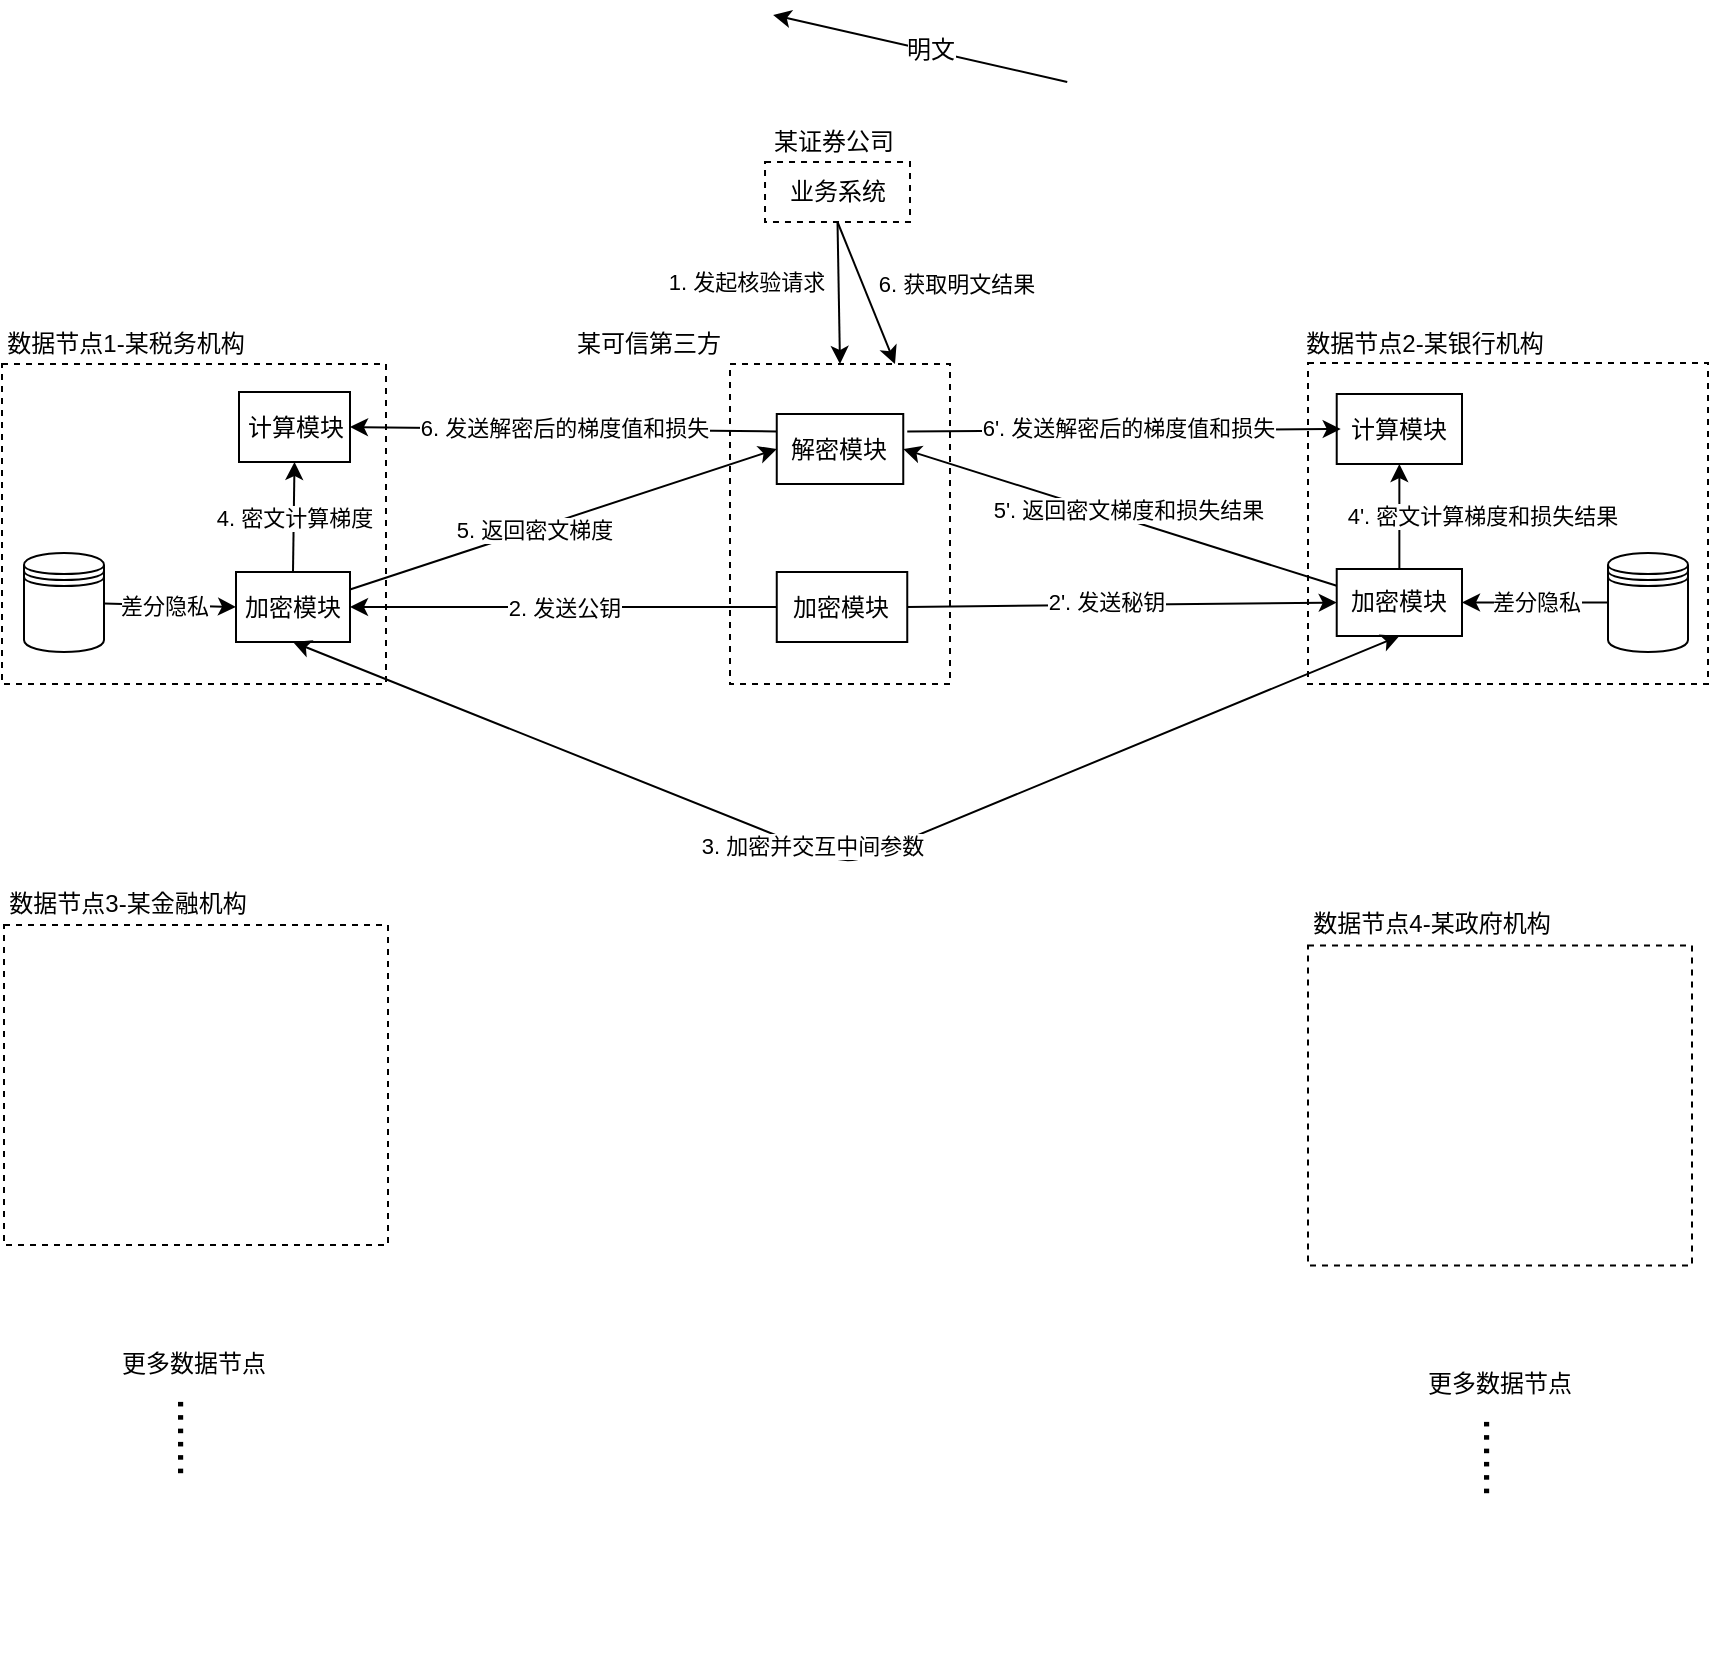 <mxfile version="13.1.14" type="github">
  <diagram id="kCpKwJVJHfybIE9ixX9i" name="Page-1">
    <mxGraphModel dx="2013" dy="686" grid="1" gridSize="10" guides="1" tooltips="1" connect="1" arrows="1" fold="1" page="1" pageScale="1" pageWidth="827" pageHeight="1169" math="0" shadow="0">
      <root>
        <mxCell id="0" />
        <mxCell id="1" parent="0" />
        <mxCell id="SZwGPWXOhueTDgwkdfKL-1" value="" style="rounded=0;whiteSpace=wrap;html=1;fillColor=none;labelPosition=center;verticalLabelPosition=middle;align=center;verticalAlign=middle;dashed=1;" parent="1" vertex="1">
          <mxGeometry x="321" y="560" width="110" height="160" as="geometry" />
        </mxCell>
        <mxCell id="SZwGPWXOhueTDgwkdfKL-69" value="" style="rounded=0;whiteSpace=wrap;html=1;dashed=1;" parent="1" vertex="1">
          <mxGeometry x="610" y="559.5" width="200" height="160.5" as="geometry" />
        </mxCell>
        <mxCell id="SZwGPWXOhueTDgwkdfKL-43" value="" style="rounded=0;whiteSpace=wrap;html=1;dashed=1;" parent="1" vertex="1">
          <mxGeometry x="-43" y="560" width="192" height="160" as="geometry" />
        </mxCell>
        <mxCell id="SZwGPWXOhueTDgwkdfKL-9" value="计算模块" style="rounded=0;whiteSpace=wrap;html=1;" parent="1" vertex="1">
          <mxGeometry x="75.5" y="574" width="55.5" height="35" as="geometry" />
        </mxCell>
        <mxCell id="SZwGPWXOhueTDgwkdfKL-42" value="" style="shape=datastore;whiteSpace=wrap;html=1;" parent="1" vertex="1">
          <mxGeometry x="-32" y="654.5" width="40" height="49.5" as="geometry" />
        </mxCell>
        <mxCell id="SZwGPWXOhueTDgwkdfKL-44" value="" style="endArrow=classic;html=1;entryX=0;entryY=0.5;entryDx=0;entryDy=0;" parent="1" source="SZwGPWXOhueTDgwkdfKL-42" target="OjVrjrg3rD40EN0auv7F-17" edge="1">
          <mxGeometry width="50" height="50" relative="1" as="geometry">
            <mxPoint x="-67.5" y="552" as="sourcePoint" />
            <mxPoint x="-17.5" y="502" as="targetPoint" />
          </mxGeometry>
        </mxCell>
        <mxCell id="XE03PSI9TRx6ZJmSfXAc-2" value="差分隐私" style="edgeLabel;html=1;align=center;verticalAlign=middle;resizable=0;points=[];" vertex="1" connectable="0" parent="SZwGPWXOhueTDgwkdfKL-44">
          <mxGeometry x="-0.19" relative="1" as="geometry">
            <mxPoint x="3" as="offset" />
          </mxGeometry>
        </mxCell>
        <mxCell id="SZwGPWXOhueTDgwkdfKL-70" value="计算模块" style="rounded=0;whiteSpace=wrap;html=1;" parent="1" vertex="1">
          <mxGeometry x="624.36" y="575" width="62.64" height="35" as="geometry" />
        </mxCell>
        <mxCell id="SZwGPWXOhueTDgwkdfKL-74" value="数据节点2-某银行机构" style="text;html=1;strokeColor=none;fillColor=none;align=center;verticalAlign=middle;whiteSpace=wrap;rounded=0;" parent="1" vertex="1">
          <mxGeometry x="607" y="539.5" width="123" height="20" as="geometry" />
        </mxCell>
        <mxCell id="SZwGPWXOhueTDgwkdfKL-45" value="数据节点1-某税务机构" style="text;html=1;strokeColor=none;fillColor=none;align=center;verticalAlign=middle;whiteSpace=wrap;rounded=0;" parent="1" vertex="1">
          <mxGeometry x="-42" y="539.5" width="122" height="20" as="geometry" />
        </mxCell>
        <mxCell id="OjVrjrg3rD40EN0auv7F-7" value="加密模块" style="rounded=0;whiteSpace=wrap;html=1;" parent="1" vertex="1">
          <mxGeometry x="624.36" y="662.5" width="62.64" height="33.5" as="geometry" />
        </mxCell>
        <mxCell id="OjVrjrg3rD40EN0auv7F-10" value="加密模块" style="rounded=0;whiteSpace=wrap;html=1;" parent="1" vertex="1">
          <mxGeometry x="344.38" y="664" width="65.25" height="35" as="geometry" />
        </mxCell>
        <mxCell id="OjVrjrg3rD40EN0auv7F-15" value="解密模块" style="rounded=0;whiteSpace=wrap;html=1;" parent="1" vertex="1">
          <mxGeometry x="344.38" y="585" width="63.25" height="35" as="geometry" />
        </mxCell>
        <mxCell id="OjVrjrg3rD40EN0auv7F-17" value="加密模块" style="rounded=0;whiteSpace=wrap;html=1;" parent="1" vertex="1">
          <mxGeometry x="74" y="664" width="57" height="35" as="geometry" />
        </mxCell>
        <mxCell id="OjVrjrg3rD40EN0auv7F-23" value="" style="endArrow=classic;html=1;entryX=0;entryY=0.5;entryDx=0;entryDy=0;exitX=1;exitY=0.5;exitDx=0;exitDy=0;" parent="1" source="OjVrjrg3rD40EN0auv7F-10" target="OjVrjrg3rD40EN0auv7F-7" edge="1">
          <mxGeometry width="50" height="50" relative="1" as="geometry">
            <mxPoint x="522.25" y="695" as="sourcePoint" />
            <mxPoint x="760" y="597.5" as="targetPoint" />
          </mxGeometry>
        </mxCell>
        <mxCell id="XE03PSI9TRx6ZJmSfXAc-7" value="2&#39;. 发送秘钥" style="edgeLabel;html=1;align=center;verticalAlign=middle;resizable=0;points=[];" vertex="1" connectable="0" parent="OjVrjrg3rD40EN0auv7F-23">
          <mxGeometry x="-0.079" y="2" relative="1" as="geometry">
            <mxPoint as="offset" />
          </mxGeometry>
        </mxCell>
        <mxCell id="xvBowT36RqXCjo3gfy6g-17" value="" style="endArrow=classic;html=1;exitX=0.5;exitY=0;exitDx=0;exitDy=0;entryX=0.5;entryY=1;entryDx=0;entryDy=0;" parent="1" target="xvBowT36RqXCjo3gfy6g-31" edge="1">
          <mxGeometry width="50" height="50" relative="1" as="geometry">
            <mxPoint x="489.62" y="419" as="sourcePoint" />
            <mxPoint x="342.57" y="385.5" as="targetPoint" />
          </mxGeometry>
        </mxCell>
        <mxCell id="xvBowT36RqXCjo3gfy6g-18" value="明文" style="text;html=1;align=center;verticalAlign=middle;resizable=0;points=[];labelBackgroundColor=#ffffff;" parent="xvBowT36RqXCjo3gfy6g-17" vertex="1" connectable="0">
          <mxGeometry x="-0.057" relative="1" as="geometry">
            <mxPoint as="offset" />
          </mxGeometry>
        </mxCell>
        <mxCell id="xvBowT36RqXCjo3gfy6g-30" value="" style="endArrow=classic;html=1;entryX=0.5;entryY=0;entryDx=0;entryDy=0;exitX=0.5;exitY=1;exitDx=0;exitDy=0;" parent="1" source="XE03PSI9TRx6ZJmSfXAc-25" target="SZwGPWXOhueTDgwkdfKL-1" edge="1">
          <mxGeometry width="50" height="50" relative="1" as="geometry">
            <mxPoint x="376.778" y="470" as="sourcePoint" />
            <mxPoint x="376.75" y="419" as="targetPoint" />
          </mxGeometry>
        </mxCell>
        <mxCell id="M_KhwPdWLZJoRcsW6HB1-16" value="1. 发起核验请求" style="edgeLabel;html=1;align=center;verticalAlign=middle;resizable=0;points=[];" parent="xvBowT36RqXCjo3gfy6g-30" vertex="1" connectable="0">
          <mxGeometry x="-0.442" y="-1" relative="1" as="geometry">
            <mxPoint x="-45.6" y="10.01" as="offset" />
          </mxGeometry>
        </mxCell>
        <mxCell id="M_KhwPdWLZJoRcsW6HB1-1" value="" style="endArrow=classic;html=1;entryX=0.75;entryY=0;entryDx=0;entryDy=0;exitX=0.5;exitY=1;exitDx=0;exitDy=0;" parent="1" source="XE03PSI9TRx6ZJmSfXAc-25" target="SZwGPWXOhueTDgwkdfKL-1" edge="1">
          <mxGeometry width="50" height="50" relative="1" as="geometry">
            <mxPoint x="385.75" y="470" as="sourcePoint" />
            <mxPoint x="471" y="353" as="targetPoint" />
          </mxGeometry>
        </mxCell>
        <mxCell id="M_KhwPdWLZJoRcsW6HB1-15" value="6. 获取明文结果" style="edgeLabel;html=1;align=center;verticalAlign=middle;resizable=0;points=[];" parent="M_KhwPdWLZJoRcsW6HB1-1" vertex="1" connectable="0">
          <mxGeometry x="-0.212" relative="1" as="geometry">
            <mxPoint x="47.28" y="2.86" as="offset" />
          </mxGeometry>
        </mxCell>
        <mxCell id="XE03PSI9TRx6ZJmSfXAc-3" value="2. 发送公钥" style="endArrow=classic;html=1;exitX=0;exitY=0.5;exitDx=0;exitDy=0;entryX=1;entryY=0.5;entryDx=0;entryDy=0;" edge="1" parent="1" source="OjVrjrg3rD40EN0auv7F-10" target="OjVrjrg3rD40EN0auv7F-17">
          <mxGeometry width="50" height="50" relative="1" as="geometry">
            <mxPoint x="390" y="580" as="sourcePoint" />
            <mxPoint x="440" y="530" as="targetPoint" />
          </mxGeometry>
        </mxCell>
        <mxCell id="XE03PSI9TRx6ZJmSfXAc-4" value="" style="endArrow=classic;startArrow=classic;html=1;exitX=0.5;exitY=1;exitDx=0;exitDy=0;entryX=0.5;entryY=1;entryDx=0;entryDy=0;" edge="1" parent="1" source="OjVrjrg3rD40EN0auv7F-17" target="OjVrjrg3rD40EN0auv7F-7">
          <mxGeometry width="50" height="50" relative="1" as="geometry">
            <mxPoint x="390" y="580" as="sourcePoint" />
            <mxPoint x="440" y="530" as="targetPoint" />
            <Array as="points">
              <mxPoint x="380" y="810" />
            </Array>
          </mxGeometry>
        </mxCell>
        <mxCell id="XE03PSI9TRx6ZJmSfXAc-5" value="3. 加密并交互中间参数" style="edgeLabel;html=1;align=center;verticalAlign=middle;resizable=0;points=[];" vertex="1" connectable="0" parent="XE03PSI9TRx6ZJmSfXAc-4">
          <mxGeometry x="-0.084" y="14" relative="1" as="geometry">
            <mxPoint x="-0.36" y="13.53" as="offset" />
          </mxGeometry>
        </mxCell>
        <mxCell id="XE03PSI9TRx6ZJmSfXAc-6" value="4. 密文计算梯度" style="endArrow=classic;html=1;exitX=0.5;exitY=0;exitDx=0;exitDy=0;entryX=0.5;entryY=1;entryDx=0;entryDy=0;" edge="1" parent="1" source="OjVrjrg3rD40EN0auv7F-17" target="SZwGPWXOhueTDgwkdfKL-9">
          <mxGeometry width="50" height="50" relative="1" as="geometry">
            <mxPoint x="380" y="580" as="sourcePoint" />
            <mxPoint x="430" y="530" as="targetPoint" />
          </mxGeometry>
        </mxCell>
        <mxCell id="XE03PSI9TRx6ZJmSfXAc-8" value="" style="endArrow=classic;html=1;exitX=0.5;exitY=0;exitDx=0;exitDy=0;entryX=0.5;entryY=1;entryDx=0;entryDy=0;" edge="1" parent="1" source="OjVrjrg3rD40EN0auv7F-7" target="SZwGPWXOhueTDgwkdfKL-70">
          <mxGeometry width="50" height="50" relative="1" as="geometry">
            <mxPoint x="337" y="578" as="sourcePoint" />
            <mxPoint x="387" y="528" as="targetPoint" />
          </mxGeometry>
        </mxCell>
        <mxCell id="XE03PSI9TRx6ZJmSfXAc-9" value="4&#39;. 密文计算梯度和损失结果" style="edgeLabel;html=1;align=center;verticalAlign=middle;resizable=0;points=[];" vertex="1" connectable="0" parent="XE03PSI9TRx6ZJmSfXAc-8">
          <mxGeometry x="0.007" relative="1" as="geometry">
            <mxPoint x="41.32" y="-0.75" as="offset" />
          </mxGeometry>
        </mxCell>
        <mxCell id="XE03PSI9TRx6ZJmSfXAc-12" value="差分隐私" style="endArrow=classic;html=1;exitX=0;exitY=0.5;exitDx=0;exitDy=0;entryX=1;entryY=0.5;entryDx=0;entryDy=0;" edge="1" parent="1" source="XE03PSI9TRx6ZJmSfXAc-20" target="OjVrjrg3rD40EN0auv7F-7">
          <mxGeometry width="50" height="50" relative="1" as="geometry">
            <mxPoint x="767" y="674.75" as="sourcePoint" />
            <mxPoint x="387" y="528" as="targetPoint" />
          </mxGeometry>
        </mxCell>
        <mxCell id="XE03PSI9TRx6ZJmSfXAc-14" value="" style="endArrow=classic;html=1;exitX=1;exitY=0.25;exitDx=0;exitDy=0;entryX=0;entryY=0.5;entryDx=0;entryDy=0;" edge="1" parent="1" source="OjVrjrg3rD40EN0auv7F-17" target="OjVrjrg3rD40EN0auv7F-15">
          <mxGeometry width="50" height="50" relative="1" as="geometry">
            <mxPoint x="390" y="580" as="sourcePoint" />
            <mxPoint x="440" y="530" as="targetPoint" />
          </mxGeometry>
        </mxCell>
        <mxCell id="XE03PSI9TRx6ZJmSfXAc-15" value="5. 返回密文梯度" style="edgeLabel;html=1;align=center;verticalAlign=middle;resizable=0;points=[];" vertex="1" connectable="0" parent="XE03PSI9TRx6ZJmSfXAc-14">
          <mxGeometry x="-0.135" relative="1" as="geometry">
            <mxPoint as="offset" />
          </mxGeometry>
        </mxCell>
        <mxCell id="XE03PSI9TRx6ZJmSfXAc-16" value="" style="endArrow=classic;html=1;exitX=0;exitY=0.25;exitDx=0;exitDy=0;entryX=1;entryY=0.5;entryDx=0;entryDy=0;" edge="1" parent="1" source="OjVrjrg3rD40EN0auv7F-7" target="OjVrjrg3rD40EN0auv7F-15">
          <mxGeometry width="50" height="50" relative="1" as="geometry">
            <mxPoint x="390" y="580" as="sourcePoint" />
            <mxPoint x="440" y="530" as="targetPoint" />
          </mxGeometry>
        </mxCell>
        <mxCell id="XE03PSI9TRx6ZJmSfXAc-17" value="5&#39;. 返回密文梯度和损失结果" style="edgeLabel;html=1;align=center;verticalAlign=middle;resizable=0;points=[];" vertex="1" connectable="0" parent="XE03PSI9TRx6ZJmSfXAc-16">
          <mxGeometry x="0.142" y="1" relative="1" as="geometry">
            <mxPoint x="19.92" y="0.28" as="offset" />
          </mxGeometry>
        </mxCell>
        <mxCell id="XE03PSI9TRx6ZJmSfXAc-18" value="" style="endArrow=classic;html=1;exitX=0;exitY=0.25;exitDx=0;exitDy=0;entryX=1;entryY=0.5;entryDx=0;entryDy=0;" edge="1" parent="1" source="OjVrjrg3rD40EN0auv7F-15" target="SZwGPWXOhueTDgwkdfKL-9">
          <mxGeometry width="50" height="50" relative="1" as="geometry">
            <mxPoint x="390" y="580" as="sourcePoint" />
            <mxPoint x="440" y="530" as="targetPoint" />
          </mxGeometry>
        </mxCell>
        <mxCell id="XE03PSI9TRx6ZJmSfXAc-27" value="6. 发送解密后的梯度值和损失" style="edgeLabel;html=1;align=center;verticalAlign=middle;resizable=0;points=[];" vertex="1" connectable="0" parent="XE03PSI9TRx6ZJmSfXAc-18">
          <mxGeometry x="-0.003" y="-1" relative="1" as="geometry">
            <mxPoint as="offset" />
          </mxGeometry>
        </mxCell>
        <mxCell id="XE03PSI9TRx6ZJmSfXAc-19" value="6&#39;. 发送解密后的梯度值和损失" style="endArrow=classic;html=1;exitX=1;exitY=0.25;exitDx=0;exitDy=0;entryX=0;entryY=0.5;entryDx=0;entryDy=0;" edge="1" parent="1">
          <mxGeometry x="0.018" y="1" width="50" height="50" relative="1" as="geometry">
            <mxPoint x="409.63" y="593.75" as="sourcePoint" />
            <mxPoint x="626.36" y="592.5" as="targetPoint" />
            <mxPoint as="offset" />
          </mxGeometry>
        </mxCell>
        <mxCell id="XE03PSI9TRx6ZJmSfXAc-20" value="" style="shape=datastore;whiteSpace=wrap;html=1;" vertex="1" parent="1">
          <mxGeometry x="760" y="654.5" width="40" height="49.5" as="geometry" />
        </mxCell>
        <mxCell id="XE03PSI9TRx6ZJmSfXAc-25" value="业务系统" style="rounded=0;whiteSpace=wrap;html=1;dashed=1;" vertex="1" parent="1">
          <mxGeometry x="338.51" y="459" width="72.49" height="30" as="geometry" />
        </mxCell>
        <mxCell id="XE03PSI9TRx6ZJmSfXAc-26" value="某证券公司" style="text;html=1;strokeColor=none;fillColor=none;align=center;verticalAlign=middle;whiteSpace=wrap;rounded=0;" vertex="1" parent="1">
          <mxGeometry x="337.63" y="439" width="70" height="20" as="geometry" />
        </mxCell>
        <mxCell id="XE03PSI9TRx6ZJmSfXAc-28" value="某可信第三方" style="text;html=1;strokeColor=none;fillColor=none;align=center;verticalAlign=middle;whiteSpace=wrap;rounded=0;" vertex="1" parent="1">
          <mxGeometry x="240" y="540" width="81" height="20" as="geometry" />
        </mxCell>
        <mxCell id="XE03PSI9TRx6ZJmSfXAc-29" value="" style="rounded=0;whiteSpace=wrap;html=1;dashed=1;" vertex="1" parent="1">
          <mxGeometry x="-42" y="840.5" width="192" height="160" as="geometry" />
        </mxCell>
        <mxCell id="XE03PSI9TRx6ZJmSfXAc-30" value="数据节点3-某金融机构" style="text;html=1;strokeColor=none;fillColor=none;align=center;verticalAlign=middle;whiteSpace=wrap;rounded=0;" vertex="1" parent="1">
          <mxGeometry x="-41" y="820" width="122" height="20" as="geometry" />
        </mxCell>
        <mxCell id="XE03PSI9TRx6ZJmSfXAc-31" value="" style="rounded=0;whiteSpace=wrap;html=1;dashed=1;" vertex="1" parent="1">
          <mxGeometry x="610" y="850.75" width="192" height="160" as="geometry" />
        </mxCell>
        <mxCell id="XE03PSI9TRx6ZJmSfXAc-32" value="数据节点4-某政府机构" style="text;html=1;strokeColor=none;fillColor=none;align=center;verticalAlign=middle;whiteSpace=wrap;rounded=0;" vertex="1" parent="1">
          <mxGeometry x="611" y="830.25" width="122" height="20" as="geometry" />
        </mxCell>
        <mxCell id="XE03PSI9TRx6ZJmSfXAc-33" value="&lt;font style=&quot;font-size: 24px&quot;&gt;......&lt;/font&gt;" style="rounded=0;whiteSpace=wrap;html=1;dashed=1;strokeColor=none;fillColor=none;direction=west;rotation=90;" vertex="1" parent="1">
          <mxGeometry x="-47" y="1020" width="200" height="153.5" as="geometry" />
        </mxCell>
        <mxCell id="XE03PSI9TRx6ZJmSfXAc-34" value="&lt;font style=&quot;font-size: 24px&quot;&gt;......&lt;/font&gt;" style="rounded=0;whiteSpace=wrap;html=1;dashed=1;strokeColor=none;fillColor=none;direction=west;rotation=90;" vertex="1" parent="1">
          <mxGeometry x="606" y="1030" width="200" height="153.5" as="geometry" />
        </mxCell>
        <mxCell id="XE03PSI9TRx6ZJmSfXAc-35" value="更多数据节点" style="text;html=1;strokeColor=none;fillColor=none;align=center;verticalAlign=middle;whiteSpace=wrap;rounded=0;" vertex="1" parent="1">
          <mxGeometry x="-8" y="1050" width="122" height="20" as="geometry" />
        </mxCell>
        <mxCell id="XE03PSI9TRx6ZJmSfXAc-36" value="更多数据节点" style="text;html=1;strokeColor=none;fillColor=none;align=center;verticalAlign=middle;whiteSpace=wrap;rounded=0;" vertex="1" parent="1">
          <mxGeometry x="645" y="1060" width="122" height="20" as="geometry" />
        </mxCell>
      </root>
    </mxGraphModel>
  </diagram>
</mxfile>
